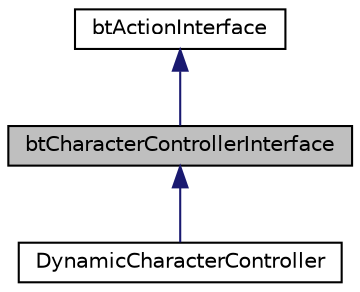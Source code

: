 digraph "btCharacterControllerInterface"
{
  edge [fontname="Helvetica",fontsize="10",labelfontname="Helvetica",labelfontsize="10"];
  node [fontname="Helvetica",fontsize="10",shape=record];
  Node1 [label="btCharacterControllerInterface",height=0.2,width=0.4,color="black", fillcolor="grey75", style="filled", fontcolor="black"];
  Node2 -> Node1 [dir="back",color="midnightblue",fontsize="10",style="solid"];
  Node2 [label="btActionInterface",height=0.2,width=0.4,color="black", fillcolor="white", style="filled",URL="$classbt_action_interface.html",tooltip="Basic interface to allow actions such as vehicles and characters to be updated inside a btDynamicsWor..."];
  Node1 -> Node3 [dir="back",color="midnightblue",fontsize="10",style="solid"];
  Node3 [label="DynamicCharacterController",height=0.2,width=0.4,color="black", fillcolor="white", style="filled",URL="$class_dynamic_character_controller.html",tooltip="DynamicCharacterController is obsolete/unsupported at the moment. "];
}
